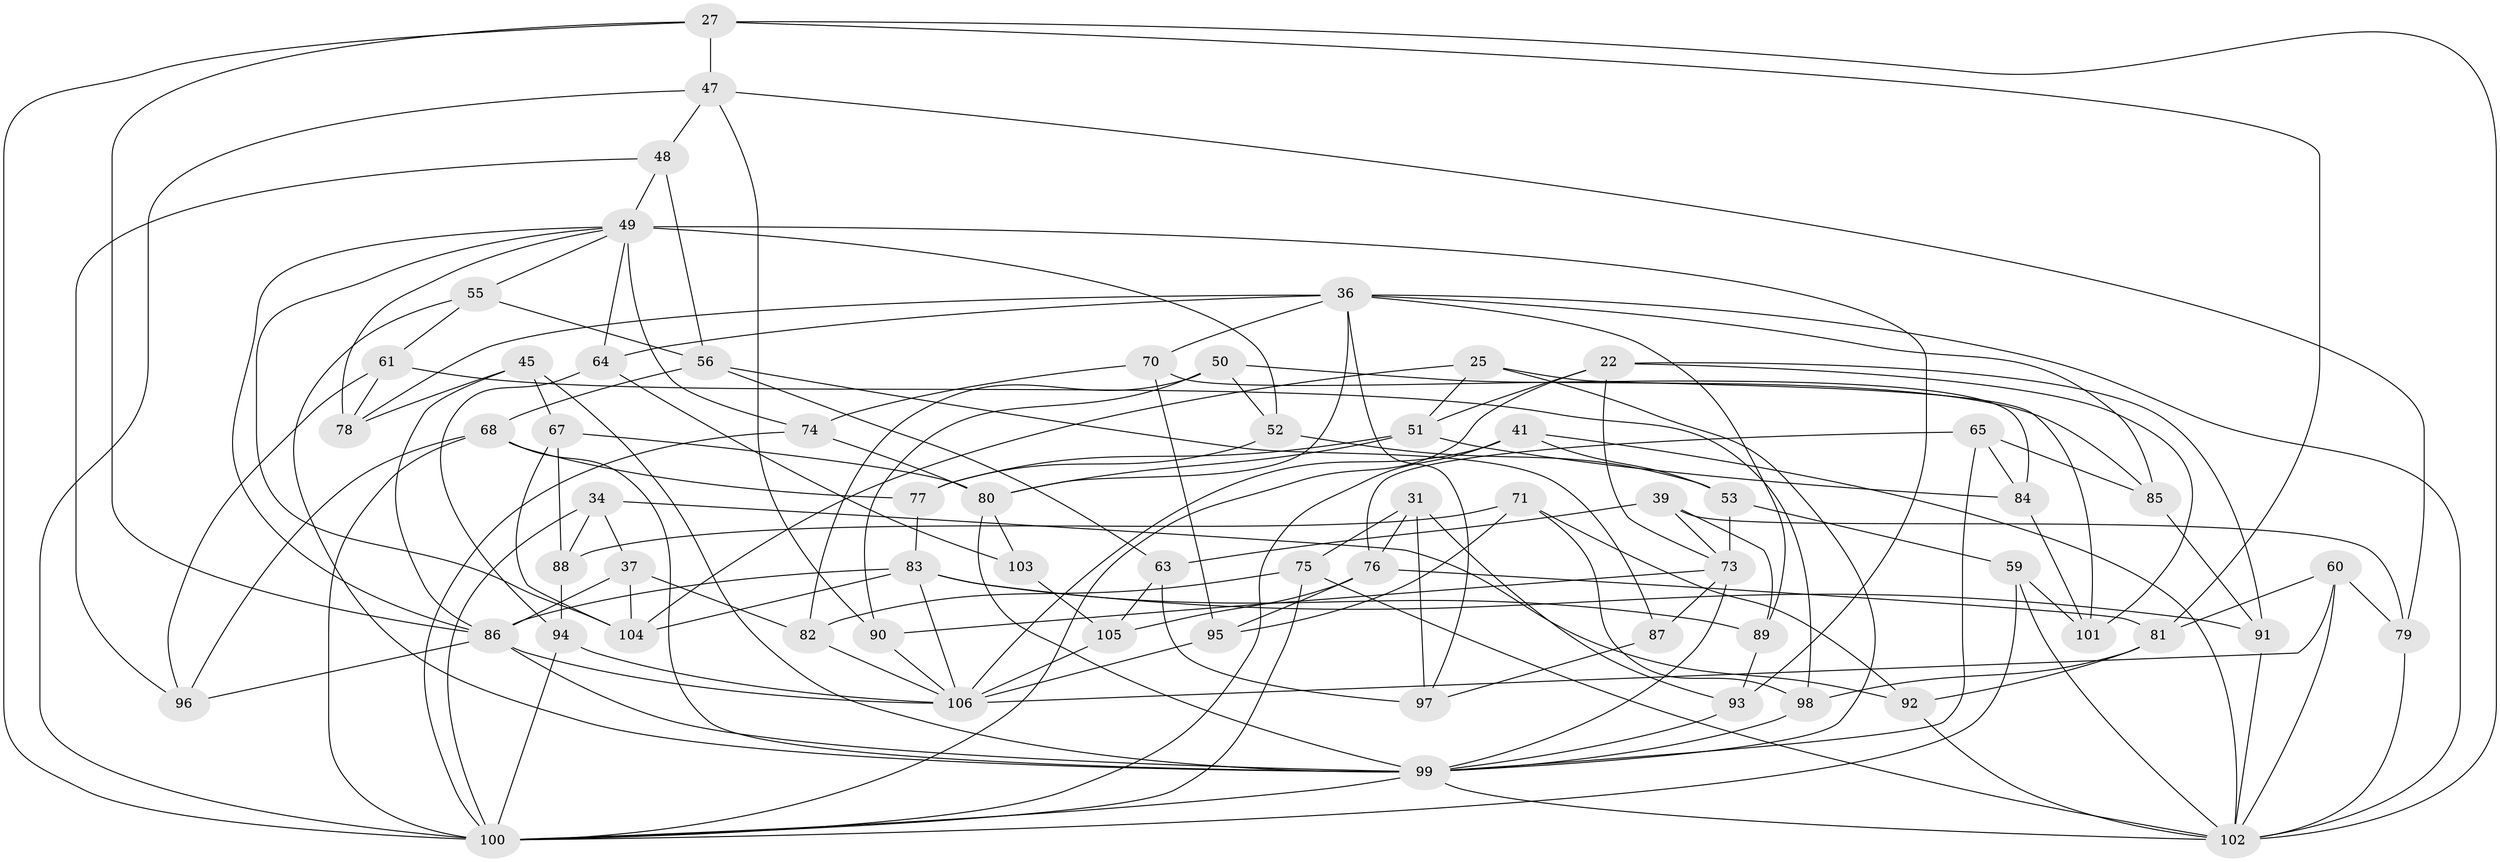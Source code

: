 // original degree distribution, {4: 1.0}
// Generated by graph-tools (version 1.1) at 2025/01/03/04/25 22:01:56]
// undirected, 63 vertices, 152 edges
graph export_dot {
graph [start="1"]
  node [color=gray90,style=filled];
  22 [super="+9"];
  25;
  27 [super="+13"];
  31;
  34;
  36 [super="+33+26"];
  37;
  39;
  41;
  45;
  47 [super="+20"];
  48;
  49 [super="+40"];
  50;
  51 [super="+19"];
  52;
  53;
  55;
  56 [super="+35"];
  59;
  60 [super="+42"];
  61;
  63;
  64 [super="+62"];
  65;
  67;
  68 [super="+66"];
  70;
  71;
  73 [super="+6+28"];
  74 [super="+7"];
  75;
  76 [super="+44"];
  77;
  78;
  79;
  80 [super="+3+14"];
  81 [super="+10"];
  82;
  83 [super="+69+38"];
  84;
  85;
  86 [super="+21+30"];
  87;
  88;
  89;
  90;
  91;
  92;
  93;
  94;
  95;
  96;
  97;
  98;
  99 [super="+57+46"];
  100 [super="+24"];
  101;
  102 [super="+43+58"];
  103;
  104 [super="+1"];
  105;
  106 [super="+72"];
  22 -- 101;
  22 -- 73 [weight=2];
  22 -- 91;
  22 -- 51;
  22 -- 100;
  25 -- 104;
  25 -- 101;
  25 -- 51;
  25 -- 99;
  27 -- 47 [weight=2];
  27 -- 81;
  27 -- 102;
  27 -- 86;
  27 -- 100;
  31 -- 97;
  31 -- 93;
  31 -- 76;
  31 -- 75;
  34 -- 37;
  34 -- 92;
  34 -- 88;
  34 -- 100;
  36 -- 70;
  36 -- 89;
  36 -- 64 [weight=2];
  36 -- 97;
  36 -- 85;
  36 -- 102 [weight=2];
  36 -- 78;
  36 -- 80;
  37 -- 82;
  37 -- 104;
  37 -- 86;
  39 -- 79;
  39 -- 89;
  39 -- 63;
  39 -- 73;
  41 -- 53;
  41 -- 102;
  41 -- 106;
  41 -- 100;
  45 -- 78;
  45 -- 67;
  45 -- 86;
  45 -- 99;
  47 -- 79;
  47 -- 48;
  47 -- 90;
  47 -- 100;
  48 -- 96;
  48 -- 56;
  48 -- 49;
  49 -- 55;
  49 -- 74 [weight=2];
  49 -- 64;
  49 -- 104;
  49 -- 78;
  49 -- 52;
  49 -- 93;
  49 -- 86;
  50 -- 52;
  50 -- 85;
  50 -- 82;
  50 -- 90;
  51 -- 77;
  51 -- 84;
  51 -- 80 [weight=2];
  52 -- 53;
  52 -- 77;
  53 -- 73;
  53 -- 59;
  55 -- 61;
  55 -- 99;
  55 -- 56;
  56 -- 63;
  56 -- 87 [weight=2];
  56 -- 68;
  59 -- 101;
  59 -- 102;
  59 -- 100;
  60 -- 106 [weight=3];
  60 -- 102;
  60 -- 81;
  60 -- 79;
  61 -- 78;
  61 -- 96;
  61 -- 98;
  63 -- 105;
  63 -- 97;
  64 -- 94;
  64 -- 103 [weight=2];
  65 -- 85;
  65 -- 84;
  65 -- 76;
  65 -- 99;
  67 -- 88;
  67 -- 104;
  67 -- 80;
  68 -- 96;
  68 -- 100 [weight=2];
  68 -- 77;
  68 -- 99;
  70 -- 74;
  70 -- 95;
  70 -- 84;
  71 -- 92;
  71 -- 88;
  71 -- 98;
  71 -- 95;
  73 -- 90;
  73 -- 87;
  73 -- 99 [weight=2];
  74 -- 80 [weight=2];
  74 -- 100;
  75 -- 100;
  75 -- 82;
  75 -- 102;
  76 -- 81 [weight=2];
  76 -- 105;
  76 -- 95;
  77 -- 83;
  79 -- 102;
  80 -- 103;
  80 -- 99;
  81 -- 92;
  81 -- 98;
  82 -- 106;
  83 -- 104 [weight=2];
  83 -- 89;
  83 -- 106 [weight=2];
  83 -- 91;
  83 -- 86;
  84 -- 101;
  85 -- 91;
  86 -- 96;
  86 -- 106;
  86 -- 99;
  87 -- 97;
  88 -- 94;
  89 -- 93;
  90 -- 106;
  91 -- 102;
  92 -- 102;
  93 -- 99;
  94 -- 106;
  94 -- 100;
  95 -- 106;
  98 -- 99;
  99 -- 100;
  99 -- 102 [weight=2];
  103 -- 105;
  105 -- 106;
}
